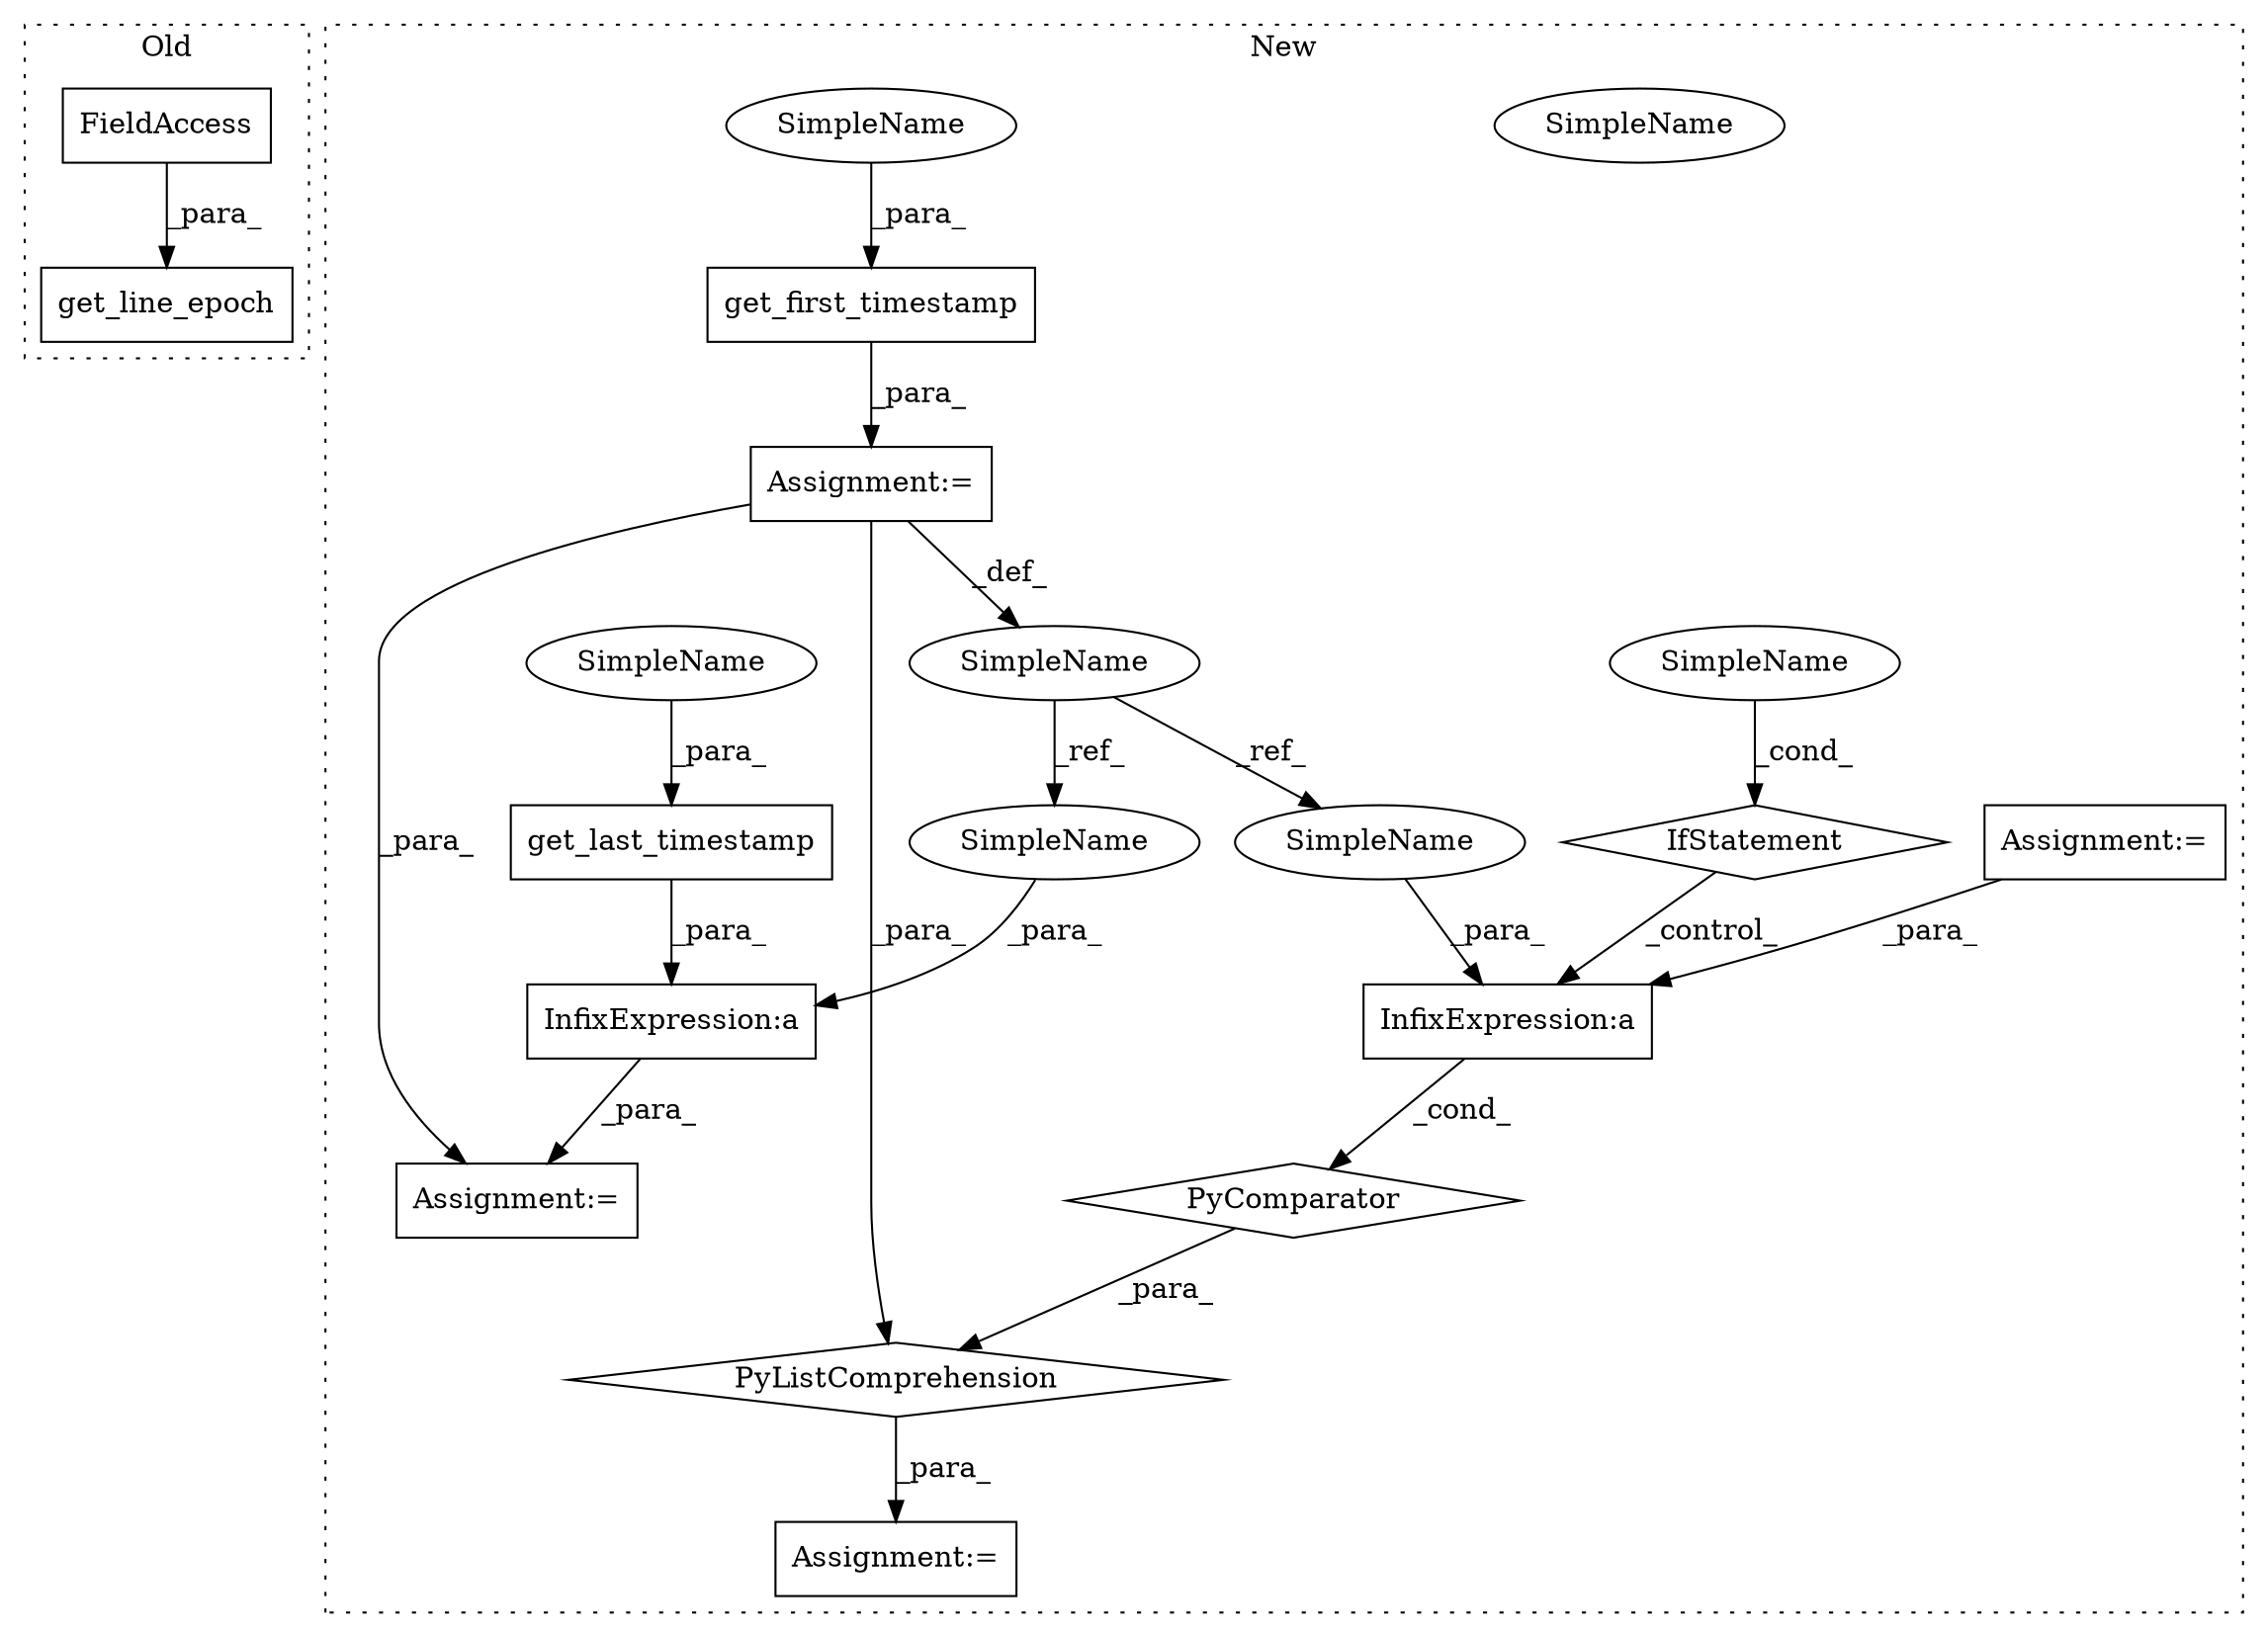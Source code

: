 digraph G {
subgraph cluster0 {
1 [label="get_line_epoch" a="32" s="13820,13839" l="15,1" shape="box"];
7 [label="FieldAccess" a="22" s="13835" l="4" shape="box"];
label = "Old";
style="dotted";
}
subgraph cluster1 {
2 [label="PyComparator" a="113" s="24346" l="35" shape="diamond"];
3 [label="InfixExpression:a" a="27" s="24269" l="3" shape="box"];
4 [label="get_first_timestamp" a="32" s="24103,24127" l="20,1" shape="box"];
5 [label="InfixExpression:a" a="27" s="24211" l="3" shape="box"];
6 [label="get_last_timestamp" a="32" s="24149,24172" l="19,1" shape="box"];
8 [label="IfStatement" a="25" s="24346" l="35" shape="diamond"];
9 [label="SimpleName" a="42" s="24376" l="5" shape="ellipse"];
10 [label="SimpleName" a="42" s="24087" l="15" shape="ellipse"];
11 [label="Assignment:=" a="7" s="24102" l="1" shape="box"];
12 [label="Assignment:=" a="7" s="24346" l="35" shape="box"];
13 [label="Assignment:=" a="7" s="24254" l="12" shape="box"];
14 [label="Assignment:=" a="7" s="24195" l="1" shape="box"];
15 [label="PyListComprehension" a="109" s="24266" l="123" shape="diamond"];
16 [label="SimpleName" a="42" s="24376" l="5" shape="ellipse"];
17 [label="SimpleName" a="42" s="24123" l="4" shape="ellipse"];
18 [label="SimpleName" a="42" s="24168" l="4" shape="ellipse"];
19 [label="SimpleName" a="42" s="24214" l="15" shape="ellipse"];
20 [label="SimpleName" a="42" s="24272" l="15" shape="ellipse"];
label = "New";
style="dotted";
}
2 -> 15 [label="_para_"];
3 -> 2 [label="_cond_"];
4 -> 11 [label="_para_"];
5 -> 14 [label="_para_"];
6 -> 5 [label="_para_"];
7 -> 1 [label="_para_"];
8 -> 3 [label="_control_"];
10 -> 19 [label="_ref_"];
10 -> 20 [label="_ref_"];
11 -> 10 [label="_def_"];
11 -> 14 [label="_para_"];
11 -> 15 [label="_para_"];
12 -> 3 [label="_para_"];
15 -> 13 [label="_para_"];
16 -> 8 [label="_cond_"];
17 -> 4 [label="_para_"];
18 -> 6 [label="_para_"];
19 -> 5 [label="_para_"];
20 -> 3 [label="_para_"];
}